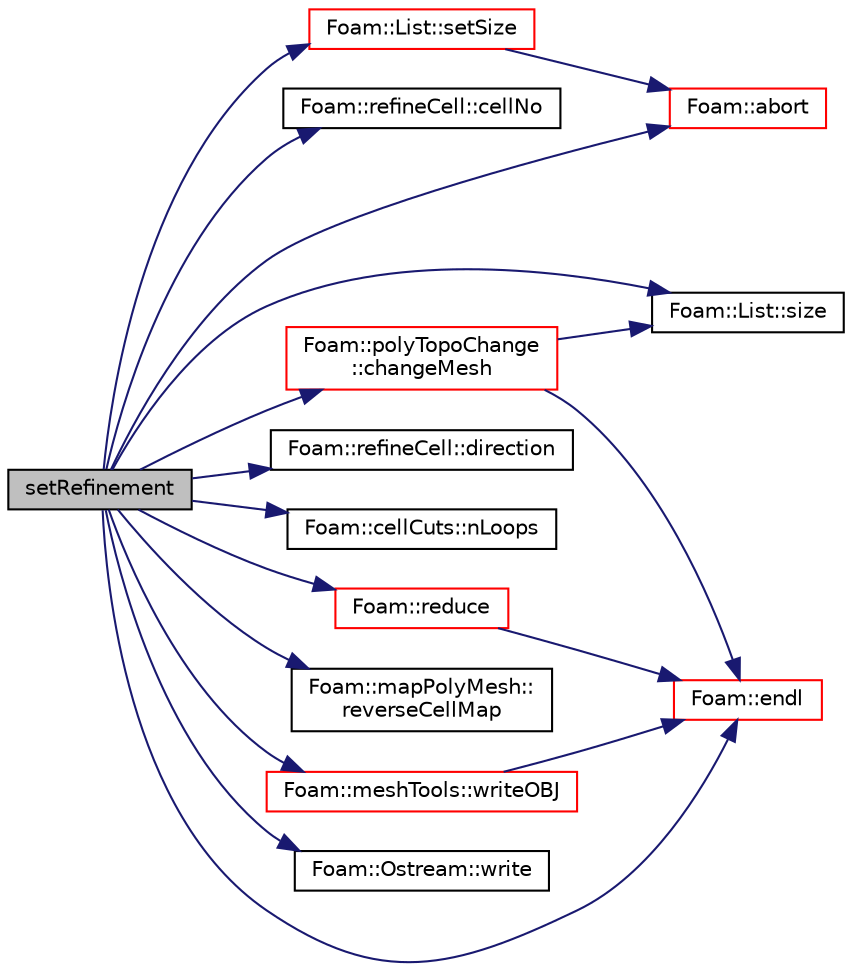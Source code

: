 digraph "setRefinement"
{
  bgcolor="transparent";
  edge [fontname="Helvetica",fontsize="10",labelfontname="Helvetica",labelfontsize="10"];
  node [fontname="Helvetica",fontsize="10",shape=record];
  rankdir="LR";
  Node1 [label="setRefinement",height=0.2,width=0.4,color="black", fillcolor="grey75", style="filled", fontcolor="black"];
  Node1 -> Node2 [color="midnightblue",fontsize="10",style="solid",fontname="Helvetica"];
  Node2 [label="Foam::abort",height=0.2,width=0.4,color="red",URL="$a10675.html#a447107a607d03e417307c203fa5fb44b"];
  Node1 -> Node3 [color="midnightblue",fontsize="10",style="solid",fontname="Helvetica"];
  Node3 [label="Foam::refineCell::cellNo",height=0.2,width=0.4,color="black",URL="$a02097.html#a961502f06dff70148eeadaeebbe5ed24"];
  Node1 -> Node4 [color="midnightblue",fontsize="10",style="solid",fontname="Helvetica"];
  Node4 [label="Foam::polyTopoChange\l::changeMesh",height=0.2,width=0.4,color="red",URL="$a01926.html#a1b105b13373ba9f1c7685f873b250cf2",tooltip="Inplace changes mesh without change of patches. "];
  Node4 -> Node5 [color="midnightblue",fontsize="10",style="solid",fontname="Helvetica"];
  Node5 [label="Foam::endl",height=0.2,width=0.4,color="red",URL="$a10675.html#a2db8fe02a0d3909e9351bb4275b23ce4",tooltip="Add newline and flush stream. "];
  Node4 -> Node6 [color="midnightblue",fontsize="10",style="solid",fontname="Helvetica"];
  Node6 [label="Foam::List::size",height=0.2,width=0.4,color="black",URL="$a01355.html#a8a5f6fa29bd4b500caf186f60245b384",tooltip="Override size to be inconsistent with allocated storage. "];
  Node1 -> Node7 [color="midnightblue",fontsize="10",style="solid",fontname="Helvetica"];
  Node7 [label="Foam::refineCell::direction",height=0.2,width=0.4,color="black",URL="$a02097.html#a710d18d78aeef3b9c20075e6046836a2"];
  Node1 -> Node5 [color="midnightblue",fontsize="10",style="solid",fontname="Helvetica"];
  Node1 -> Node8 [color="midnightblue",fontsize="10",style="solid",fontname="Helvetica"];
  Node8 [label="Foam::cellCuts::nLoops",height=0.2,width=0.4,color="black",URL="$a00207.html#adc718461ed36db226ebb86bd55a71adc",tooltip="Number of valid cell loops. "];
  Node1 -> Node9 [color="midnightblue",fontsize="10",style="solid",fontname="Helvetica"];
  Node9 [label="Foam::reduce",height=0.2,width=0.4,color="red",URL="$a10675.html#a7ffd6af4acc2eb9ba72ee296b5ecda23"];
  Node9 -> Node5 [color="midnightblue",fontsize="10",style="solid",fontname="Helvetica"];
  Node1 -> Node10 [color="midnightblue",fontsize="10",style="solid",fontname="Helvetica"];
  Node10 [label="Foam::mapPolyMesh::\lreverseCellMap",height=0.2,width=0.4,color="black",URL="$a01422.html#a8a6b8133ecc052e64b425643f3fe0082",tooltip="Reverse cell map. "];
  Node1 -> Node11 [color="midnightblue",fontsize="10",style="solid",fontname="Helvetica"];
  Node11 [label="Foam::List::setSize",height=0.2,width=0.4,color="red",URL="$a01355.html#aedb985ffeaf1bdbfeccc2a8730405703",tooltip="Reset size of List. "];
  Node11 -> Node2 [color="midnightblue",fontsize="10",style="solid",fontname="Helvetica"];
  Node1 -> Node6 [color="midnightblue",fontsize="10",style="solid",fontname="Helvetica"];
  Node1 -> Node12 [color="midnightblue",fontsize="10",style="solid",fontname="Helvetica"];
  Node12 [label="Foam::Ostream::write",height=0.2,width=0.4,color="black",URL="$a01725.html#a81a19ad9e4098b4701cc8bab9a59d78b",tooltip="Write next token to stream. "];
  Node1 -> Node13 [color="midnightblue",fontsize="10",style="solid",fontname="Helvetica"];
  Node13 [label="Foam::meshTools::writeOBJ",height=0.2,width=0.4,color="red",URL="$a10730.html#afd76c6ccc8ee4a5957f0232218167c17",tooltip="Write obj representation of point. "];
  Node13 -> Node5 [color="midnightblue",fontsize="10",style="solid",fontname="Helvetica"];
}
